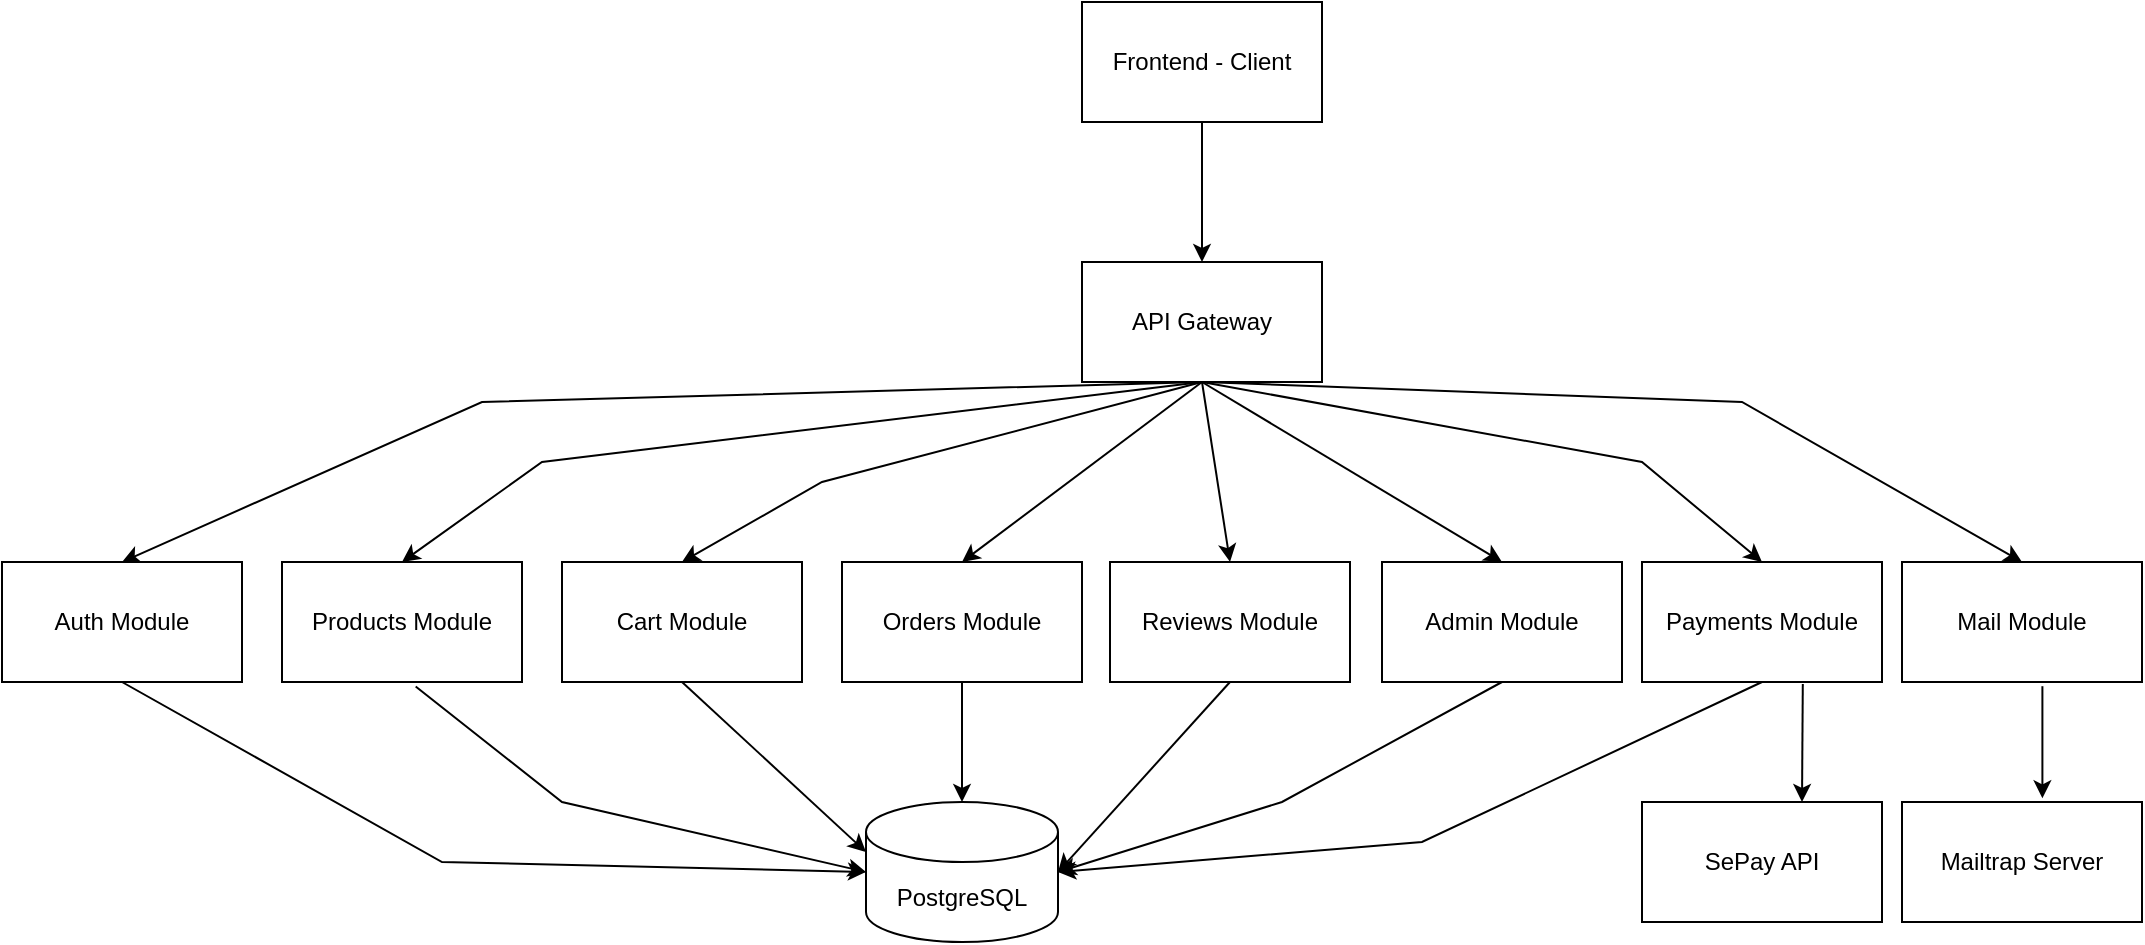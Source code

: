 <mxfile version="28.0.9">
  <diagram name="Trang-1" id="YgOiY0QDbLiAJ90b0sVE">
    <mxGraphModel dx="2147" dy="1073" grid="1" gridSize="10" guides="1" tooltips="1" connect="1" arrows="1" fold="1" page="1" pageScale="1" pageWidth="827" pageHeight="1169" math="0" shadow="0">
      <root>
        <mxCell id="0" />
        <mxCell id="1" parent="0" />
        <mxCell id="6Xpcijwu994W5WINh4h3-1" value="Frontend - Client" style="whiteSpace=wrap;html=1;" vertex="1" parent="1">
          <mxGeometry x="400" y="40" width="120" height="60" as="geometry" />
        </mxCell>
        <mxCell id="6Xpcijwu994W5WINh4h3-2" value="API Gateway" style="whiteSpace=wrap;html=1;" vertex="1" parent="1">
          <mxGeometry x="400" y="170" width="120" height="60" as="geometry" />
        </mxCell>
        <mxCell id="6Xpcijwu994W5WINh4h3-3" value="" style="endArrow=classic;html=1;rounded=0;entryX=0.5;entryY=0;entryDx=0;entryDy=0;exitX=0.5;exitY=1;exitDx=0;exitDy=0;" edge="1" parent="1" source="6Xpcijwu994W5WINh4h3-1" target="6Xpcijwu994W5WINh4h3-2">
          <mxGeometry width="50" height="50" relative="1" as="geometry">
            <mxPoint x="550" y="340" as="sourcePoint" />
            <mxPoint x="600" y="290" as="targetPoint" />
          </mxGeometry>
        </mxCell>
        <mxCell id="6Xpcijwu994W5WINh4h3-4" value="Auth Module" style="whiteSpace=wrap;html=1;" vertex="1" parent="1">
          <mxGeometry x="-140" y="320" width="120" height="60" as="geometry" />
        </mxCell>
        <mxCell id="6Xpcijwu994W5WINh4h3-5" value="Products Module" style="whiteSpace=wrap;html=1;" vertex="1" parent="1">
          <mxGeometry y="320" width="120" height="60" as="geometry" />
        </mxCell>
        <mxCell id="6Xpcijwu994W5WINh4h3-6" value="Cart Module" style="whiteSpace=wrap;html=1;" vertex="1" parent="1">
          <mxGeometry x="140" y="320" width="120" height="60" as="geometry" />
        </mxCell>
        <mxCell id="6Xpcijwu994W5WINh4h3-7" value="Orders Module" style="whiteSpace=wrap;html=1;" vertex="1" parent="1">
          <mxGeometry x="280" y="320" width="120" height="60" as="geometry" />
        </mxCell>
        <mxCell id="6Xpcijwu994W5WINh4h3-8" value="Reviews Module" style="whiteSpace=wrap;html=1;" vertex="1" parent="1">
          <mxGeometry x="414" y="320" width="120" height="60" as="geometry" />
        </mxCell>
        <mxCell id="6Xpcijwu994W5WINh4h3-10" value="Payments Module" style="whiteSpace=wrap;html=1;" vertex="1" parent="1">
          <mxGeometry x="680" y="320" width="120" height="60" as="geometry" />
        </mxCell>
        <mxCell id="6Xpcijwu994W5WINh4h3-11" value="Admin Module" style="whiteSpace=wrap;html=1;" vertex="1" parent="1">
          <mxGeometry x="550" y="320" width="120" height="60" as="geometry" />
        </mxCell>
        <mxCell id="6Xpcijwu994W5WINh4h3-12" value="Mail Module" style="whiteSpace=wrap;html=1;" vertex="1" parent="1">
          <mxGeometry x="810" y="320" width="120" height="60" as="geometry" />
        </mxCell>
        <mxCell id="6Xpcijwu994W5WINh4h3-15" value="PostgreSQL" style="shape=cylinder3;whiteSpace=wrap;html=1;boundedLbl=1;backgroundOutline=1;size=15;" vertex="1" parent="1">
          <mxGeometry x="292" y="440" width="96" height="70" as="geometry" />
        </mxCell>
        <mxCell id="6Xpcijwu994W5WINh4h3-16" value="SePay API" style="whiteSpace=wrap;html=1;" vertex="1" parent="1">
          <mxGeometry x="680" y="440" width="120" height="60" as="geometry" />
        </mxCell>
        <mxCell id="6Xpcijwu994W5WINh4h3-17" value="Mailtrap Server" style="whiteSpace=wrap;html=1;" vertex="1" parent="1">
          <mxGeometry x="810" y="440" width="120" height="60" as="geometry" />
        </mxCell>
        <mxCell id="6Xpcijwu994W5WINh4h3-18" value="" style="endArrow=classic;html=1;rounded=0;entryX=0.5;entryY=0;entryDx=0;entryDy=0;exitX=0.5;exitY=1;exitDx=0;exitDy=0;" edge="1" parent="1" source="6Xpcijwu994W5WINh4h3-2" target="6Xpcijwu994W5WINh4h3-4">
          <mxGeometry width="50" height="50" relative="1" as="geometry">
            <mxPoint x="370" y="430" as="sourcePoint" />
            <mxPoint x="420" y="380" as="targetPoint" />
            <Array as="points">
              <mxPoint x="100" y="240" />
            </Array>
          </mxGeometry>
        </mxCell>
        <mxCell id="6Xpcijwu994W5WINh4h3-19" value="" style="endArrow=classic;html=1;rounded=0;entryX=0.5;entryY=0;entryDx=0;entryDy=0;exitX=0.5;exitY=1;exitDx=0;exitDy=0;" edge="1" parent="1" source="6Xpcijwu994W5WINh4h3-2" target="6Xpcijwu994W5WINh4h3-5">
          <mxGeometry width="50" height="50" relative="1" as="geometry">
            <mxPoint x="380" y="270" as="sourcePoint" />
            <mxPoint x="380" y="340" as="targetPoint" />
            <Array as="points">
              <mxPoint x="130" y="270" />
            </Array>
          </mxGeometry>
        </mxCell>
        <mxCell id="6Xpcijwu994W5WINh4h3-21" value="" style="endArrow=classic;html=1;rounded=0;entryX=0.5;entryY=0;entryDx=0;entryDy=0;exitX=0.5;exitY=1;exitDx=0;exitDy=0;" edge="1" parent="1" source="6Xpcijwu994W5WINh4h3-2" target="6Xpcijwu994W5WINh4h3-6">
          <mxGeometry width="50" height="50" relative="1" as="geometry">
            <mxPoint x="460" y="240" as="sourcePoint" />
            <mxPoint x="460" y="320" as="targetPoint" />
            <Array as="points">
              <mxPoint x="270" y="280" />
            </Array>
          </mxGeometry>
        </mxCell>
        <mxCell id="6Xpcijwu994W5WINh4h3-22" value="" style="endArrow=classic;html=1;rounded=0;entryX=0.5;entryY=0;entryDx=0;entryDy=0;exitX=0.5;exitY=1;exitDx=0;exitDy=0;" edge="1" parent="1" source="6Xpcijwu994W5WINh4h3-2" target="6Xpcijwu994W5WINh4h3-7">
          <mxGeometry width="50" height="50" relative="1" as="geometry">
            <mxPoint x="470" y="250" as="sourcePoint" />
            <mxPoint x="470" y="340" as="targetPoint" />
          </mxGeometry>
        </mxCell>
        <mxCell id="6Xpcijwu994W5WINh4h3-23" value="" style="endArrow=classic;html=1;rounded=0;entryX=0.5;entryY=0;entryDx=0;entryDy=0;exitX=0.5;exitY=1;exitDx=0;exitDy=0;" edge="1" parent="1" source="6Xpcijwu994W5WINh4h3-2" target="6Xpcijwu994W5WINh4h3-8">
          <mxGeometry width="50" height="50" relative="1" as="geometry">
            <mxPoint x="490" y="270" as="sourcePoint" />
            <mxPoint x="490" y="340" as="targetPoint" />
          </mxGeometry>
        </mxCell>
        <mxCell id="6Xpcijwu994W5WINh4h3-24" value="" style="endArrow=classic;html=1;rounded=0;entryX=0.5;entryY=0;entryDx=0;entryDy=0;exitX=0.5;exitY=1;exitDx=0;exitDy=0;" edge="1" parent="1" source="6Xpcijwu994W5WINh4h3-2" target="6Xpcijwu994W5WINh4h3-11">
          <mxGeometry width="50" height="50" relative="1" as="geometry">
            <mxPoint x="590" y="260" as="sourcePoint" />
            <mxPoint x="590" y="330" as="targetPoint" />
          </mxGeometry>
        </mxCell>
        <mxCell id="6Xpcijwu994W5WINh4h3-25" value="" style="endArrow=classic;html=1;rounded=0;entryX=0.5;entryY=0;entryDx=0;entryDy=0;exitX=0.5;exitY=1;exitDx=0;exitDy=0;" edge="1" parent="1" source="6Xpcijwu994W5WINh4h3-2" target="6Xpcijwu994W5WINh4h3-10">
          <mxGeometry width="50" height="50" relative="1" as="geometry">
            <mxPoint x="660" y="250" as="sourcePoint" />
            <mxPoint x="660" y="320" as="targetPoint" />
            <Array as="points">
              <mxPoint x="680" y="270" />
            </Array>
          </mxGeometry>
        </mxCell>
        <mxCell id="6Xpcijwu994W5WINh4h3-26" value="" style="endArrow=classic;html=1;rounded=0;entryX=0.5;entryY=0;entryDx=0;entryDy=0;exitX=0.5;exitY=1;exitDx=0;exitDy=0;" edge="1" parent="1" source="6Xpcijwu994W5WINh4h3-2" target="6Xpcijwu994W5WINh4h3-12">
          <mxGeometry width="50" height="50" relative="1" as="geometry">
            <mxPoint x="680" y="240" as="sourcePoint" />
            <mxPoint x="680" y="310" as="targetPoint" />
            <Array as="points">
              <mxPoint x="730" y="240" />
            </Array>
          </mxGeometry>
        </mxCell>
        <mxCell id="6Xpcijwu994W5WINh4h3-27" value="" style="endArrow=classic;html=1;rounded=0;entryX=0;entryY=0.5;entryDx=0;entryDy=0;exitX=0.5;exitY=1;exitDx=0;exitDy=0;entryPerimeter=0;" edge="1" parent="1" source="6Xpcijwu994W5WINh4h3-4" target="6Xpcijwu994W5WINh4h3-15">
          <mxGeometry width="50" height="50" relative="1" as="geometry">
            <mxPoint x="100" y="490" as="sourcePoint" />
            <mxPoint x="100" y="560" as="targetPoint" />
            <Array as="points">
              <mxPoint x="80" y="470" />
            </Array>
          </mxGeometry>
        </mxCell>
        <mxCell id="6Xpcijwu994W5WINh4h3-28" value="" style="endArrow=classic;html=1;rounded=0;entryX=0;entryY=0.5;entryDx=0;entryDy=0;exitX=0.557;exitY=1.037;exitDx=0;exitDy=0;exitPerimeter=0;entryPerimeter=0;" edge="1" parent="1" source="6Xpcijwu994W5WINh4h3-5" target="6Xpcijwu994W5WINh4h3-15">
          <mxGeometry width="50" height="50" relative="1" as="geometry">
            <mxPoint x="100" y="410" as="sourcePoint" />
            <mxPoint x="100" y="480" as="targetPoint" />
            <Array as="points">
              <mxPoint x="140" y="440" />
            </Array>
          </mxGeometry>
        </mxCell>
        <mxCell id="6Xpcijwu994W5WINh4h3-29" value="" style="endArrow=classic;html=1;rounded=0;entryX=0;entryY=0;entryDx=0;entryDy=25;exitX=0.5;exitY=1;exitDx=0;exitDy=0;entryPerimeter=0;" edge="1" parent="1" source="6Xpcijwu994W5WINh4h3-6" target="6Xpcijwu994W5WINh4h3-15">
          <mxGeometry width="50" height="50" relative="1" as="geometry">
            <mxPoint x="220" y="410" as="sourcePoint" />
            <mxPoint x="220" y="480" as="targetPoint" />
          </mxGeometry>
        </mxCell>
        <mxCell id="6Xpcijwu994W5WINh4h3-30" value="" style="endArrow=classic;html=1;rounded=0;exitX=0.5;exitY=1;exitDx=0;exitDy=0;" edge="1" parent="1" source="6Xpcijwu994W5WINh4h3-7" target="6Xpcijwu994W5WINh4h3-15">
          <mxGeometry width="50" height="50" relative="1" as="geometry">
            <mxPoint x="333.78" y="370" as="sourcePoint" />
            <mxPoint x="340" y="440" as="targetPoint" />
          </mxGeometry>
        </mxCell>
        <mxCell id="6Xpcijwu994W5WINh4h3-31" value="" style="endArrow=classic;html=1;rounded=0;entryX=1;entryY=0.5;entryDx=0;entryDy=0;exitX=0.5;exitY=1;exitDx=0;exitDy=0;entryPerimeter=0;" edge="1" parent="1" source="6Xpcijwu994W5WINh4h3-8" target="6Xpcijwu994W5WINh4h3-15">
          <mxGeometry width="50" height="50" relative="1" as="geometry">
            <mxPoint x="490" y="440" as="sourcePoint" />
            <mxPoint x="490" y="510" as="targetPoint" />
          </mxGeometry>
        </mxCell>
        <mxCell id="6Xpcijwu994W5WINh4h3-32" value="" style="endArrow=classic;html=1;rounded=0;entryX=1;entryY=0.5;entryDx=0;entryDy=0;exitX=0.5;exitY=1;exitDx=0;exitDy=0;entryPerimeter=0;" edge="1" parent="1" source="6Xpcijwu994W5WINh4h3-11" target="6Xpcijwu994W5WINh4h3-15">
          <mxGeometry width="50" height="50" relative="1" as="geometry">
            <mxPoint x="540" y="450" as="sourcePoint" />
            <mxPoint x="540" y="520" as="targetPoint" />
            <Array as="points">
              <mxPoint x="500" y="440" />
            </Array>
          </mxGeometry>
        </mxCell>
        <mxCell id="6Xpcijwu994W5WINh4h3-33" value="" style="endArrow=classic;html=1;rounded=0;entryX=1;entryY=0.5;entryDx=0;entryDy=0;exitX=0.5;exitY=1;exitDx=0;exitDy=0;entryPerimeter=0;" edge="1" parent="1" source="6Xpcijwu994W5WINh4h3-10" target="6Xpcijwu994W5WINh4h3-15">
          <mxGeometry width="50" height="50" relative="1" as="geometry">
            <mxPoint x="630" y="410" as="sourcePoint" />
            <mxPoint x="630" y="480" as="targetPoint" />
            <Array as="points">
              <mxPoint x="570" y="460" />
            </Array>
          </mxGeometry>
        </mxCell>
        <mxCell id="6Xpcijwu994W5WINh4h3-34" value="" style="endArrow=classic;html=1;rounded=0;exitX=0.67;exitY=1.017;exitDx=0;exitDy=0;exitPerimeter=0;" edge="1" parent="1" source="6Xpcijwu994W5WINh4h3-10">
          <mxGeometry width="50" height="50" relative="1" as="geometry">
            <mxPoint x="760" y="410" as="sourcePoint" />
            <mxPoint x="760" y="440" as="targetPoint" />
          </mxGeometry>
        </mxCell>
        <mxCell id="6Xpcijwu994W5WINh4h3-35" value="" style="endArrow=classic;html=1;rounded=0;entryX=0.585;entryY=-0.031;entryDx=0;entryDy=0;exitX=0.585;exitY=1.035;exitDx=0;exitDy=0;exitPerimeter=0;entryPerimeter=0;" edge="1" parent="1" source="6Xpcijwu994W5WINh4h3-12" target="6Xpcijwu994W5WINh4h3-17">
          <mxGeometry width="50" height="50" relative="1" as="geometry">
            <mxPoint x="780" y="400" as="sourcePoint" />
            <mxPoint x="780" y="470" as="targetPoint" />
          </mxGeometry>
        </mxCell>
      </root>
    </mxGraphModel>
  </diagram>
</mxfile>
